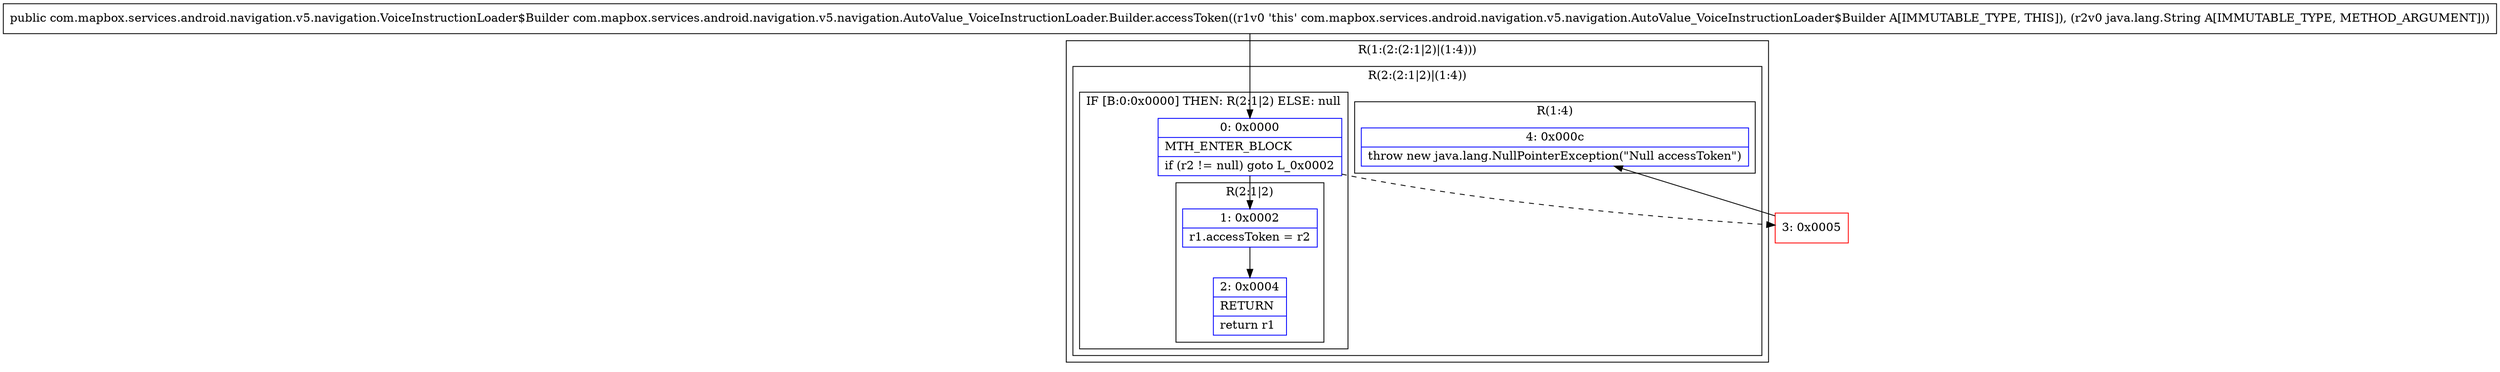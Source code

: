digraph "CFG forcom.mapbox.services.android.navigation.v5.navigation.AutoValue_VoiceInstructionLoader.Builder.accessToken(Ljava\/lang\/String;)Lcom\/mapbox\/services\/android\/navigation\/v5\/navigation\/VoiceInstructionLoader$Builder;" {
subgraph cluster_Region_1685158962 {
label = "R(1:(2:(2:1|2)|(1:4)))";
node [shape=record,color=blue];
subgraph cluster_Region_753685755 {
label = "R(2:(2:1|2)|(1:4))";
node [shape=record,color=blue];
subgraph cluster_IfRegion_2135948883 {
label = "IF [B:0:0x0000] THEN: R(2:1|2) ELSE: null";
node [shape=record,color=blue];
Node_0 [shape=record,label="{0\:\ 0x0000|MTH_ENTER_BLOCK\l|if (r2 != null) goto L_0x0002\l}"];
subgraph cluster_Region_1911832105 {
label = "R(2:1|2)";
node [shape=record,color=blue];
Node_1 [shape=record,label="{1\:\ 0x0002|r1.accessToken = r2\l}"];
Node_2 [shape=record,label="{2\:\ 0x0004|RETURN\l|return r1\l}"];
}
}
subgraph cluster_Region_504057033 {
label = "R(1:4)";
node [shape=record,color=blue];
Node_4 [shape=record,label="{4\:\ 0x000c|throw new java.lang.NullPointerException(\"Null accessToken\")\l}"];
}
}
}
Node_3 [shape=record,color=red,label="{3\:\ 0x0005}"];
MethodNode[shape=record,label="{public com.mapbox.services.android.navigation.v5.navigation.VoiceInstructionLoader$Builder com.mapbox.services.android.navigation.v5.navigation.AutoValue_VoiceInstructionLoader.Builder.accessToken((r1v0 'this' com.mapbox.services.android.navigation.v5.navigation.AutoValue_VoiceInstructionLoader$Builder A[IMMUTABLE_TYPE, THIS]), (r2v0 java.lang.String A[IMMUTABLE_TYPE, METHOD_ARGUMENT])) }"];
MethodNode -> Node_0;
Node_0 -> Node_1;
Node_0 -> Node_3[style=dashed];
Node_1 -> Node_2;
Node_3 -> Node_4;
}

